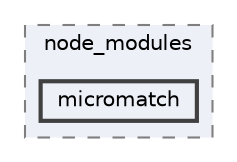 digraph "pkiclassroomrescheduler/src/main/frontend/node_modules/micromatch"
{
 // LATEX_PDF_SIZE
  bgcolor="transparent";
  edge [fontname=Helvetica,fontsize=10,labelfontname=Helvetica,labelfontsize=10];
  node [fontname=Helvetica,fontsize=10,shape=box,height=0.2,width=0.4];
  compound=true
  subgraph clusterdir_72953eda66ccb3a2722c28e1c3e6c23b {
    graph [ bgcolor="#edf0f7", pencolor="grey50", label="node_modules", fontname=Helvetica,fontsize=10 style="filled,dashed", URL="dir_72953eda66ccb3a2722c28e1c3e6c23b.html",tooltip=""]
  dir_eeabb9a2336f8087bad6191b0f370ac0 [label="micromatch", fillcolor="#edf0f7", color="grey25", style="filled,bold", URL="dir_eeabb9a2336f8087bad6191b0f370ac0.html",tooltip=""];
  }
}
